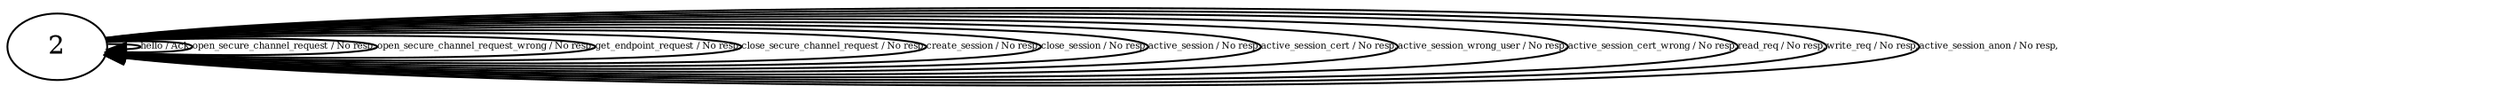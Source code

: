 digraph "Automata" { 
	 "2" [shape=ellipse,style=filled,fillcolor=white,URL="2"];
	 "2"->"2" [fontsize=5,label="hello / Ack,",URL="t28"];
	 "2"->"2" [fontsize=5,label="open_secure_channel_request / No resp,",URL="t29"];
	 "2"->"2" [fontsize=5,label="open_secure_channel_request_wrong / No resp,",URL="t30"];
	 "2"->"2" [fontsize=5,label="get_endpoint_request / No resp,",URL="t31"];
	 "2"->"2" [fontsize=5,label="close_secure_channel_request / No resp,",URL="t32"];
	 "2"->"2" [fontsize=5,label="create_session / No resp,",URL="t33"];
	 "2"->"2" [fontsize=5,label="close_session / No resp,",URL="t34"];
	 "2"->"2" [fontsize=5,label="active_session / No resp,",URL="t35"];
	 "2"->"2" [fontsize=5,label="active_session_cert / No resp,",URL="t36"];
	 "2"->"2" [fontsize=5,label="active_session_wrong_user / No resp,",URL="t37"];
	 "2"->"2" [fontsize=5,label="active_session_cert_wrong / No resp,",URL="t38"];
	 "2"->"2" [fontsize=5,label="read_req / No resp,",URL="t39"];
	 "2"->"2" [fontsize=5,label="write_req / No resp,",URL="t40"];
	 "2"->"2" [fontsize=5,label="active_session_anon / No resp,",URL="t41"];
}
